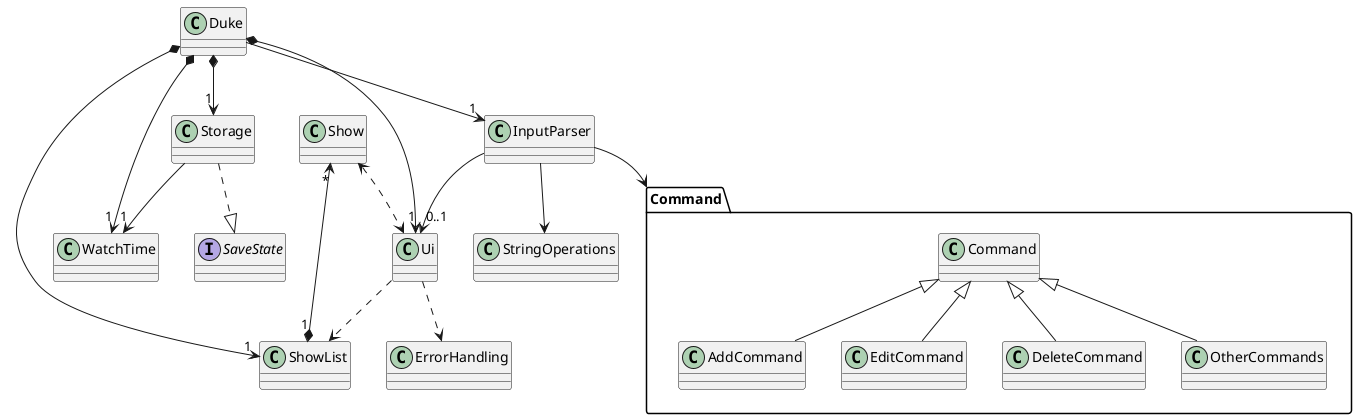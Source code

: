 @startuml

class Command
class Show
class Storage
class WatchTime
class Duke
class Ui
interface SaveState
class ErrorHandling
class ShowList
class InputParser
class StringOperations

Duke *--> "1" Ui
Duke *--> "1" ShowList
Duke *--> "1" Storage
Duke *--> "1" WatchTime
Duke --> "1" InputParser

Storage ..|> SaveState
Storage --> "1" WatchTime
Show <..> Ui
Ui ..> ShowList
Ui ..> ErrorHandling
InputParser --> StringOperations
InputParser --> "0..1" Ui
ShowList "1" *--> "*" Show
InputParser --> Command

package "Command" {
Command <|-- AddCommand
Command <|-- EditCommand
Command <|-- DeleteCommand
Command <|-- OtherCommands
class AddCommand
class EditCommand
class DeleteCommand
class OtherCommands
}
@enduml